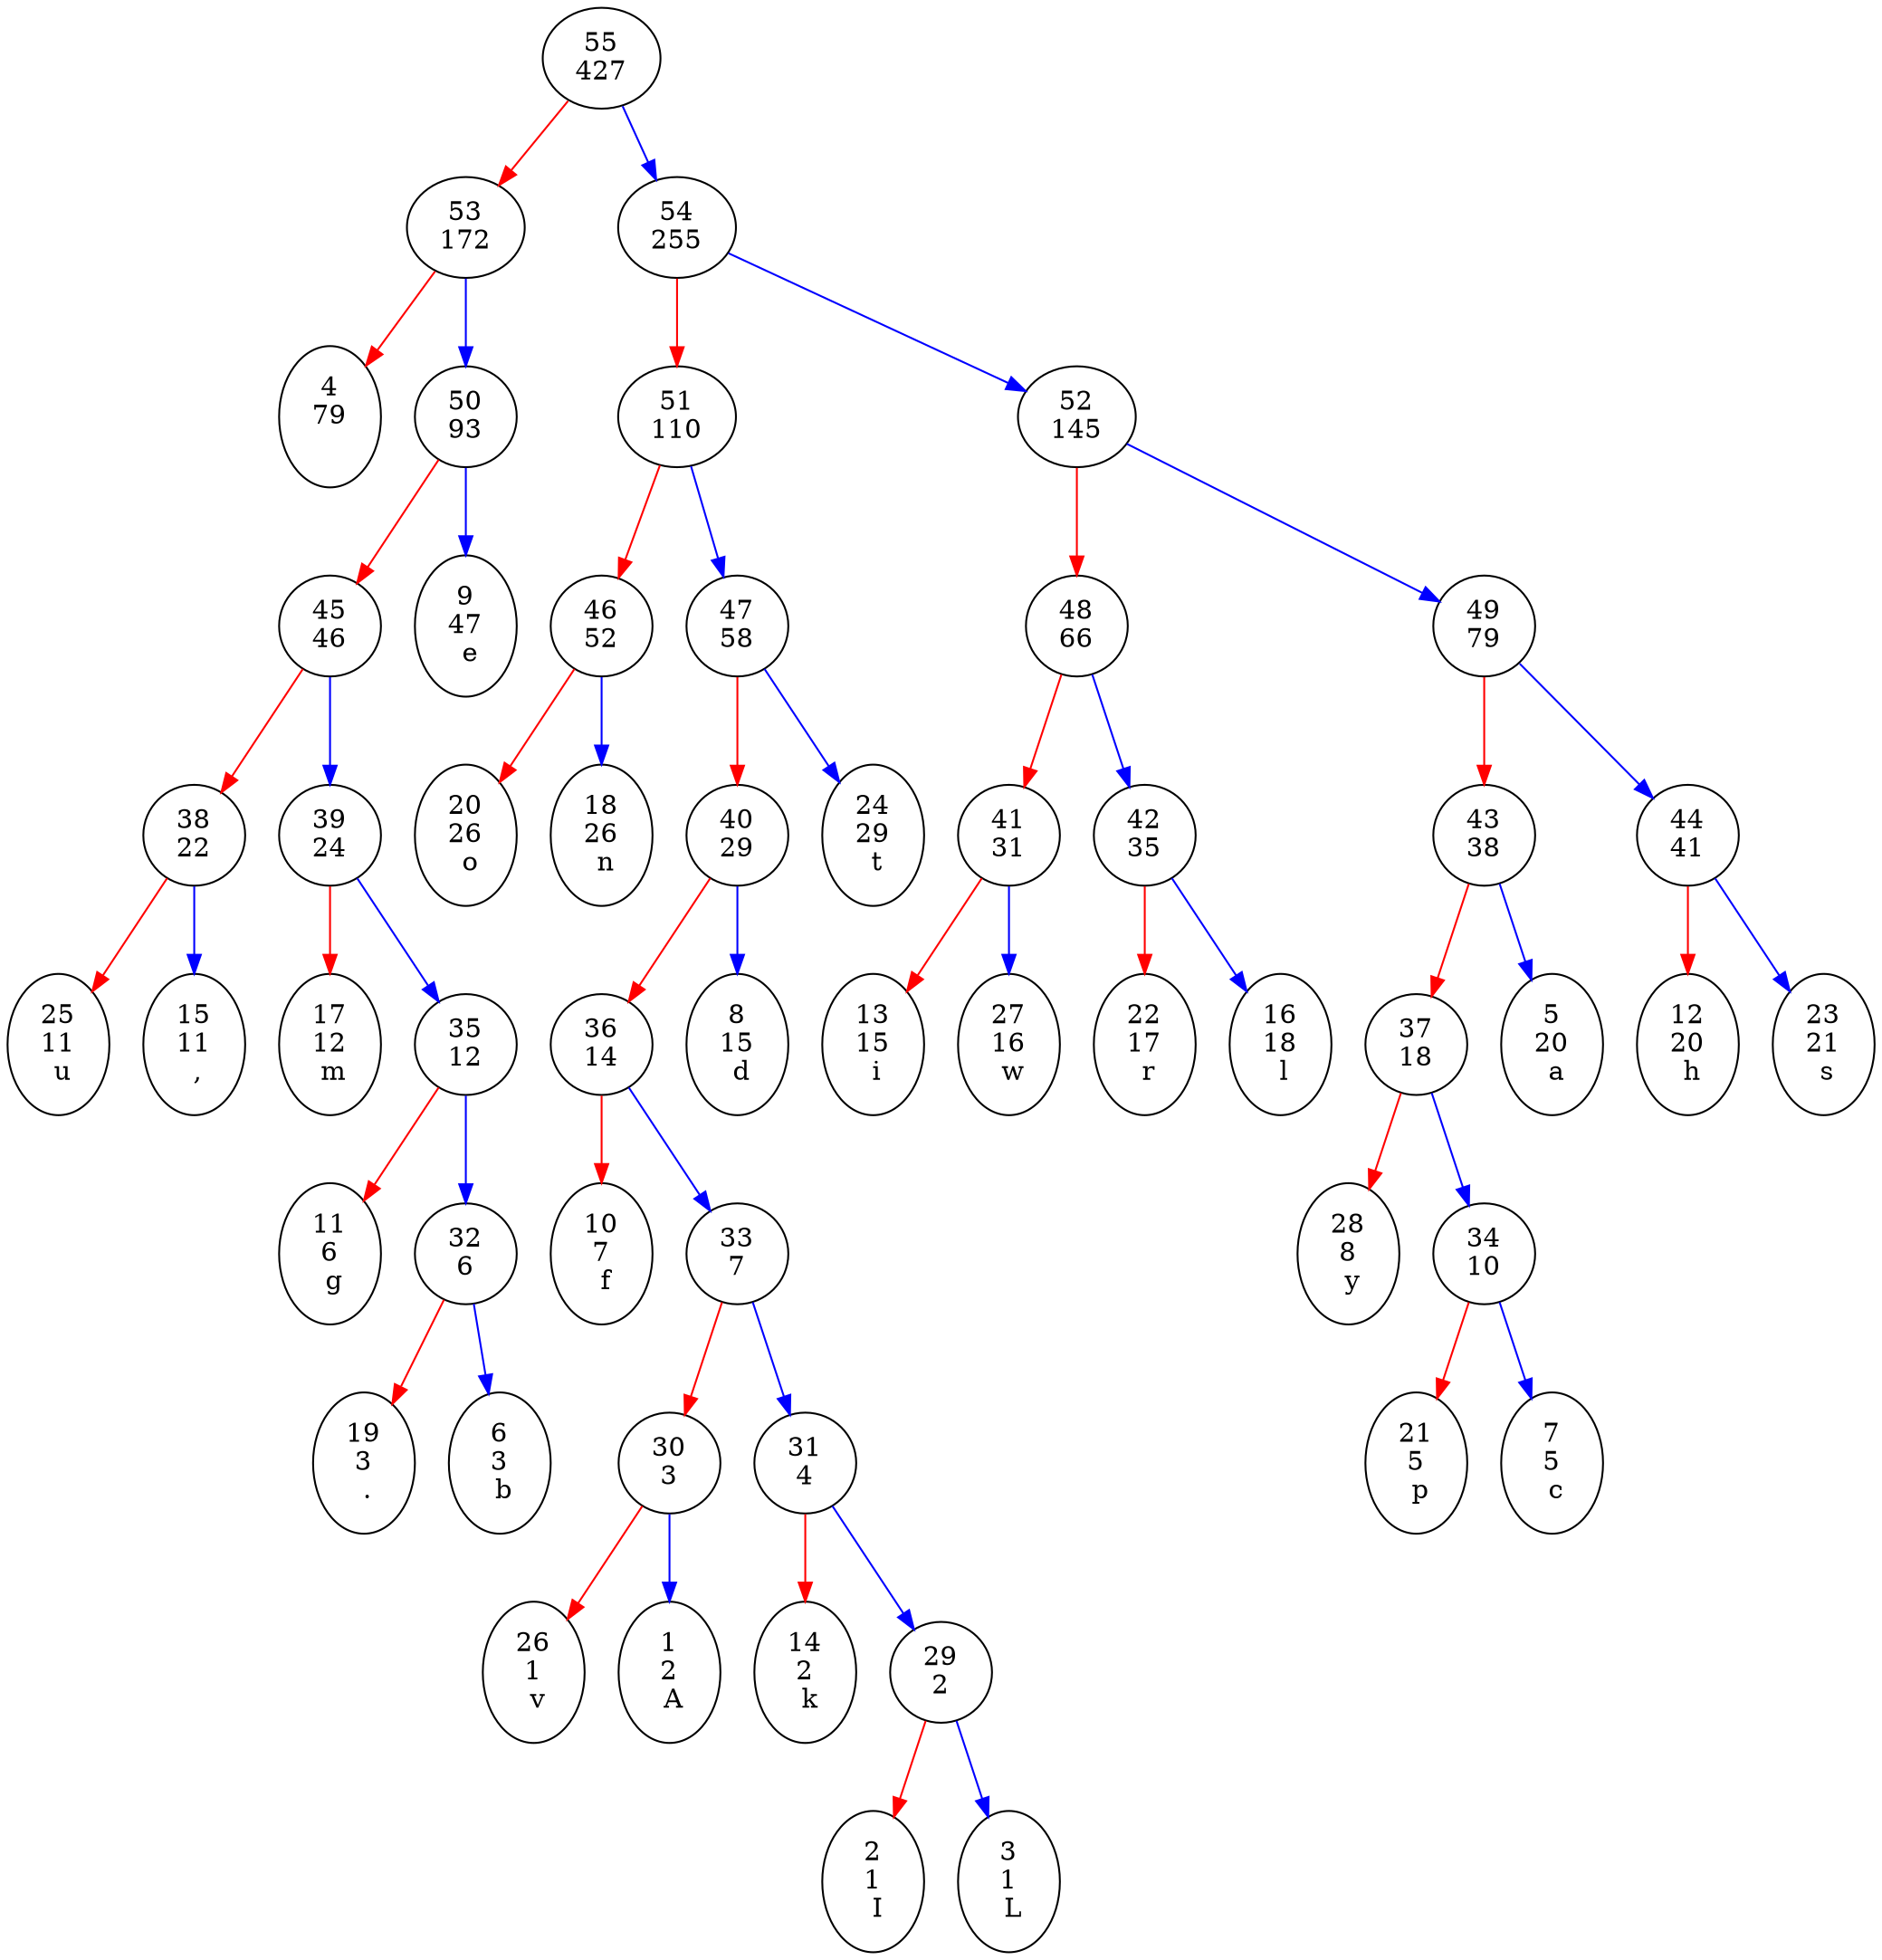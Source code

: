 digraph g {
 lable = " Long years ago we made a tryst with destiny, and now the time comes when we shall redeem our pledge, not wholly or in full measure, but very substantially.At the stroke of the midnight hour, when the world sleeps, India will awake to life and freedom. A moment comes, which comes but rarely in history, when we step out from the old to the new, when an age ends, and when the soul of a nation, long suppressed, finds utterance. "
 "55\n427" ->"53\n172" [color=red]
 "55\n427" ->"54\n255" [color=blue]
 "53\n172" ->"4\n79\n  " [color=red]
 "53\n172" ->"50\n93" [color=blue]
 "54\n255" ->"51\n110" [color=red]
 "54\n255" ->"52\n145" [color=blue]
 "50\n93" ->"45\n46" [color=red]
 "50\n93" ->"9\n47\n e" [color=blue]
 "51\n110" ->"46\n52" [color=red]
 "51\n110" ->"47\n58" [color=blue]
 "52\n145" ->"48\n66" [color=red]
 "52\n145" ->"49\n79" [color=blue]
 "45\n46" ->"38\n22" [color=red]
 "45\n46" ->"39\n24" [color=blue]
 "46\n52" ->"20\n26\n o" [color=red]
 "46\n52" ->"18\n26\n n" [color=blue]
 "47\n58" ->"40\n29" [color=red]
 "47\n58" ->"24\n29\n t" [color=blue]
 "48\n66" ->"41\n31" [color=red]
 "48\n66" ->"42\n35" [color=blue]
 "49\n79" ->"43\n38" [color=red]
 "49\n79" ->"44\n41" [color=blue]
 "38\n22" ->"25\n11\n u" [color=red]
 "38\n22" ->"15\n11\n ," [color=blue]
 "39\n24" ->"17\n12\n m" [color=red]
 "39\n24" ->"35\n12" [color=blue]
 "40\n29" ->"36\n14" [color=red]
 "40\n29" ->"8\n15\n d" [color=blue]
 "41\n31" ->"13\n15\n i" [color=red]
 "41\n31" ->"27\n16\n w" [color=blue]
 "42\n35" ->"22\n17\n r" [color=red]
 "42\n35" ->"16\n18\n l" [color=blue]
 "43\n38" ->"37\n18" [color=red]
 "43\n38" ->"5\n20\n a" [color=blue]
 "44\n41" ->"12\n20\n h" [color=red]
 "44\n41" ->"23\n21\n s" [color=blue]
 "35\n12" ->"11\n6\n g" [color=red]
 "35\n12" ->"32\n6" [color=blue]
 "36\n14" ->"10\n7\n f" [color=red]
 "36\n14" ->"33\n7" [color=blue]
 "37\n18" ->"28\n8\n y" [color=red]
 "37\n18" ->"34\n10" [color=blue]
 "32\n6" ->"19\n3\n ." [color=red]
 "32\n6" ->"6\n3\n b" [color=blue]
 "33\n7" ->"30\n3" [color=red]
 "33\n7" ->"31\n4" [color=blue]
 "34\n10" ->"21\n5\n p" [color=red]
 "34\n10" ->"7\n5\n c" [color=blue]
 "30\n3" ->"26\n1\n v" [color=red]
 "30\n3" ->"1\n2\n A" [color=blue]
 "31\n4" ->"14\n2\n k" [color=red]
 "31\n4" ->"29\n2" [color=blue]
 "29\n2" ->"2\n1\n I" [color=red]
 "29\n2" ->"3\n1\n L" [color=blue]
}
